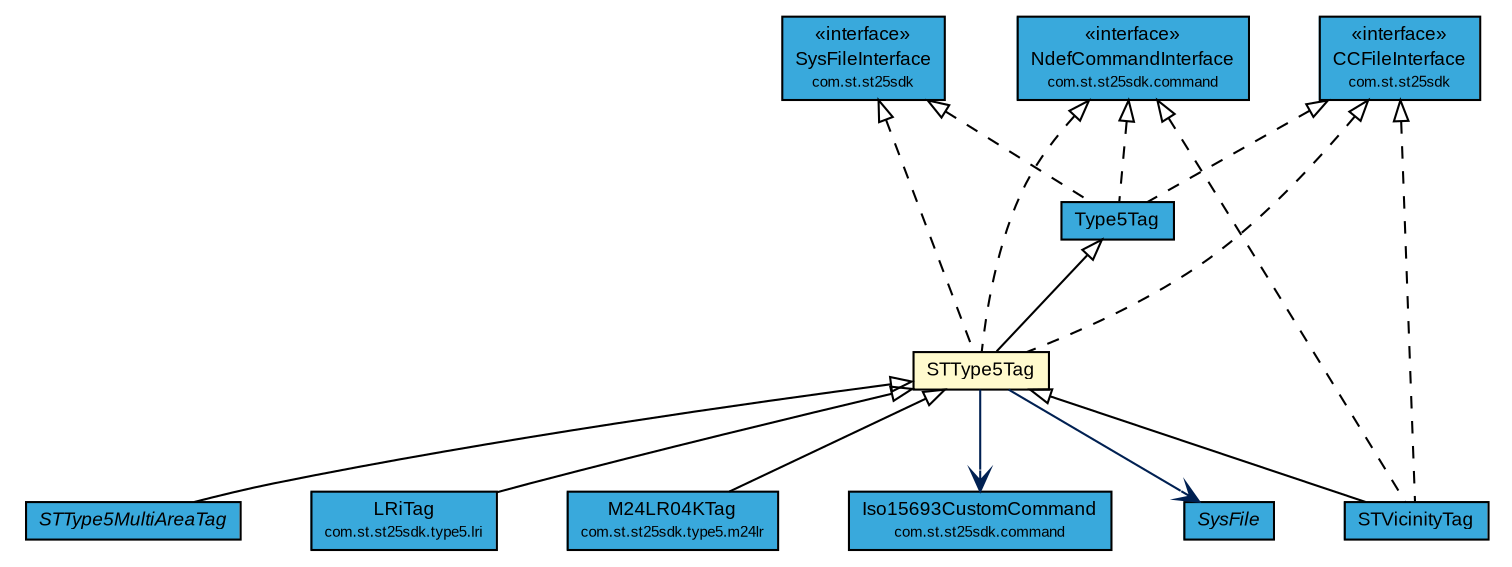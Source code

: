 #!/usr/local/bin/dot
#
# Class diagram 
# Generated by UMLGraph version R5_7_2-3-gee82a7 (http://www.umlgraph.org/)
#

digraph G {
	edge [fontname="arial",fontsize=10,labelfontname="arial",labelfontsize=10];
	node [fontname="arial",fontsize=10,shape=plaintext];
	nodesep=0.25;
	ranksep=0.5;
	// com.st.st25sdk.SysFileInterface
	c47817 [label=<<table title="com.st.st25sdk.SysFileInterface" border="0" cellborder="1" cellspacing="0" cellpadding="2" port="p" bgcolor="#39a9dc" href="../SysFileInterface.html">
		<tr><td><table border="0" cellspacing="0" cellpadding="1">
<tr><td align="center" balign="center"> &#171;interface&#187; </td></tr>
<tr><td align="center" balign="center"> SysFileInterface </td></tr>
<tr><td align="center" balign="center"><font point-size="7.0"> com.st.st25sdk </font></td></tr>
		</table></td></tr>
		</table>>, URL="../SysFileInterface.html", fontname="arial", fontcolor="black", fontsize=9.0];
	// com.st.st25sdk.CCFileInterface
	c47842 [label=<<table title="com.st.st25sdk.CCFileInterface" border="0" cellborder="1" cellspacing="0" cellpadding="2" port="p" bgcolor="#39a9dc" href="../CCFileInterface.html">
		<tr><td><table border="0" cellspacing="0" cellpadding="1">
<tr><td align="center" balign="center"> &#171;interface&#187; </td></tr>
<tr><td align="center" balign="center"> CCFileInterface </td></tr>
<tr><td align="center" balign="center"><font point-size="7.0"> com.st.st25sdk </font></td></tr>
		</table></td></tr>
		</table>>, URL="../CCFileInterface.html", fontname="arial", fontcolor="black", fontsize=9.0];
	// com.st.st25sdk.command.NdefCommandInterface
	c47874 [label=<<table title="com.st.st25sdk.command.NdefCommandInterface" border="0" cellborder="1" cellspacing="0" cellpadding="2" port="p" bgcolor="#39a9dc" href="../command/NdefCommandInterface.html">
		<tr><td><table border="0" cellspacing="0" cellpadding="1">
<tr><td align="center" balign="center"> &#171;interface&#187; </td></tr>
<tr><td align="center" balign="center"> NdefCommandInterface </td></tr>
<tr><td align="center" balign="center"><font point-size="7.0"> com.st.st25sdk.command </font></td></tr>
		</table></td></tr>
		</table>>, URL="../command/NdefCommandInterface.html", fontname="arial", fontcolor="black", fontsize=9.0];
	// com.st.st25sdk.command.Iso15693CustomCommand
	c47880 [label=<<table title="com.st.st25sdk.command.Iso15693CustomCommand" border="0" cellborder="1" cellspacing="0" cellpadding="2" port="p" bgcolor="#39a9dc" href="../command/Iso15693CustomCommand.html">
		<tr><td><table border="0" cellspacing="0" cellpadding="1">
<tr><td align="center" balign="center"> Iso15693CustomCommand </td></tr>
<tr><td align="center" balign="center"><font point-size="7.0"> com.st.st25sdk.command </font></td></tr>
		</table></td></tr>
		</table>>, URL="../command/Iso15693CustomCommand.html", fontname="arial", fontcolor="black", fontsize=9.0];
	// com.st.st25sdk.type5.Type5Tag
	c47976 [label=<<table title="com.st.st25sdk.type5.Type5Tag" border="0" cellborder="1" cellspacing="0" cellpadding="2" port="p" bgcolor="#39a9dc" href="./Type5Tag.html">
		<tr><td><table border="0" cellspacing="0" cellpadding="1">
<tr><td align="center" balign="center"> Type5Tag </td></tr>
		</table></td></tr>
		</table>>, URL="./Type5Tag.html", fontname="arial", fontcolor="black", fontsize=9.0];
	// com.st.st25sdk.type5.SysFile
	c47980 [label=<<table title="com.st.st25sdk.type5.SysFile" border="0" cellborder="1" cellspacing="0" cellpadding="2" port="p" bgcolor="#39a9dc" href="./SysFile.html">
		<tr><td><table border="0" cellspacing="0" cellpadding="1">
<tr><td align="center" balign="center"><font face="arial italic"> SysFile </font></td></tr>
		</table></td></tr>
		</table>>, URL="./SysFile.html", fontname="arial", fontcolor="black", fontsize=9.0];
	// com.st.st25sdk.type5.STVicinityTag
	c47981 [label=<<table title="com.st.st25sdk.type5.STVicinityTag" border="0" cellborder="1" cellspacing="0" cellpadding="2" port="p" bgcolor="#39a9dc" href="./STVicinityTag.html">
		<tr><td><table border="0" cellspacing="0" cellpadding="1">
<tr><td align="center" balign="center"> STVicinityTag </td></tr>
		</table></td></tr>
		</table>>, URL="./STVicinityTag.html", fontname="arial", fontcolor="black", fontsize=9.0];
	// com.st.st25sdk.type5.STType5Tag
	c47983 [label=<<table title="com.st.st25sdk.type5.STType5Tag" border="0" cellborder="1" cellspacing="0" cellpadding="2" port="p" bgcolor="lemonChiffon" href="./STType5Tag.html">
		<tr><td><table border="0" cellspacing="0" cellpadding="1">
<tr><td align="center" balign="center"> STType5Tag </td></tr>
		</table></td></tr>
		</table>>, URL="./STType5Tag.html", fontname="arial", fontcolor="black", fontsize=9.0];
	// com.st.st25sdk.type5.STType5MultiAreaTag
	c47986 [label=<<table title="com.st.st25sdk.type5.STType5MultiAreaTag" border="0" cellborder="1" cellspacing="0" cellpadding="2" port="p" bgcolor="#39a9dc" href="./STType5MultiAreaTag.html">
		<tr><td><table border="0" cellspacing="0" cellpadding="1">
<tr><td align="center" balign="center"><font face="arial italic"> STType5MultiAreaTag </font></td></tr>
		</table></td></tr>
		</table>>, URL="./STType5MultiAreaTag.html", fontname="arial", fontcolor="black", fontsize=9.0];
	// com.st.st25sdk.type5.lri.LRiTag
	c47992 [label=<<table title="com.st.st25sdk.type5.lri.LRiTag" border="0" cellborder="1" cellspacing="0" cellpadding="2" port="p" bgcolor="#39a9dc" href="./lri/LRiTag.html">
		<tr><td><table border="0" cellspacing="0" cellpadding="1">
<tr><td align="center" balign="center"> LRiTag </td></tr>
<tr><td align="center" balign="center"><font point-size="7.0"> com.st.st25sdk.type5.lri </font></td></tr>
		</table></td></tr>
		</table>>, URL="./lri/LRiTag.html", fontname="arial", fontcolor="black", fontsize=9.0];
	// com.st.st25sdk.type5.m24lr.M24LR04KTag
	c47999 [label=<<table title="com.st.st25sdk.type5.m24lr.M24LR04KTag" border="0" cellborder="1" cellspacing="0" cellpadding="2" port="p" bgcolor="#39a9dc" href="./m24lr/M24LR04KTag.html">
		<tr><td><table border="0" cellspacing="0" cellpadding="1">
<tr><td align="center" balign="center"> M24LR04KTag </td></tr>
<tr><td align="center" balign="center"><font point-size="7.0"> com.st.st25sdk.type5.m24lr </font></td></tr>
		</table></td></tr>
		</table>>, URL="./m24lr/M24LR04KTag.html", fontname="arial", fontcolor="black", fontsize=9.0];
	//com.st.st25sdk.type5.Type5Tag implements com.st.st25sdk.CCFileInterface
	c47842:p -> c47976:p [dir=back,arrowtail=empty,style=dashed];
	//com.st.st25sdk.type5.Type5Tag implements com.st.st25sdk.SysFileInterface
	c47817:p -> c47976:p [dir=back,arrowtail=empty,style=dashed];
	//com.st.st25sdk.type5.Type5Tag implements com.st.st25sdk.command.NdefCommandInterface
	c47874:p -> c47976:p [dir=back,arrowtail=empty,style=dashed];
	//com.st.st25sdk.type5.STVicinityTag extends com.st.st25sdk.type5.STType5Tag
	c47983:p -> c47981:p [dir=back,arrowtail=empty];
	//com.st.st25sdk.type5.STVicinityTag implements com.st.st25sdk.CCFileInterface
	c47842:p -> c47981:p [dir=back,arrowtail=empty,style=dashed];
	//com.st.st25sdk.type5.STVicinityTag implements com.st.st25sdk.command.NdefCommandInterface
	c47874:p -> c47981:p [dir=back,arrowtail=empty,style=dashed];
	//com.st.st25sdk.type5.STType5Tag extends com.st.st25sdk.type5.Type5Tag
	c47976:p -> c47983:p [dir=back,arrowtail=empty];
	//com.st.st25sdk.type5.STType5Tag implements com.st.st25sdk.CCFileInterface
	c47842:p -> c47983:p [dir=back,arrowtail=empty,style=dashed];
	//com.st.st25sdk.type5.STType5Tag implements com.st.st25sdk.SysFileInterface
	c47817:p -> c47983:p [dir=back,arrowtail=empty,style=dashed];
	//com.st.st25sdk.type5.STType5Tag implements com.st.st25sdk.command.NdefCommandInterface
	c47874:p -> c47983:p [dir=back,arrowtail=empty,style=dashed];
	//com.st.st25sdk.type5.STType5MultiAreaTag extends com.st.st25sdk.type5.STType5Tag
	c47983:p -> c47986:p [dir=back,arrowtail=empty];
	//com.st.st25sdk.type5.lri.LRiTag extends com.st.st25sdk.type5.STType5Tag
	c47983:p -> c47992:p [dir=back,arrowtail=empty];
	//com.st.st25sdk.type5.m24lr.M24LR04KTag extends com.st.st25sdk.type5.STType5Tag
	c47983:p -> c47999:p [dir=back,arrowtail=empty];
	// com.st.st25sdk.type5.STType5Tag NAVASSOC com.st.st25sdk.type5.SysFile
	c47983:p -> c47980:p [taillabel="", label="", headlabel="", fontname="arial", fontcolor="#002052", fontsize=10.0, color="#002052", arrowhead=open];
	// com.st.st25sdk.type5.STType5Tag NAVASSOC com.st.st25sdk.command.Iso15693CustomCommand
	c47983:p -> c47880:p [taillabel="", label="", headlabel="", fontname="arial", fontcolor="#002052", fontsize=10.0, color="#002052", arrowhead=open];
}

